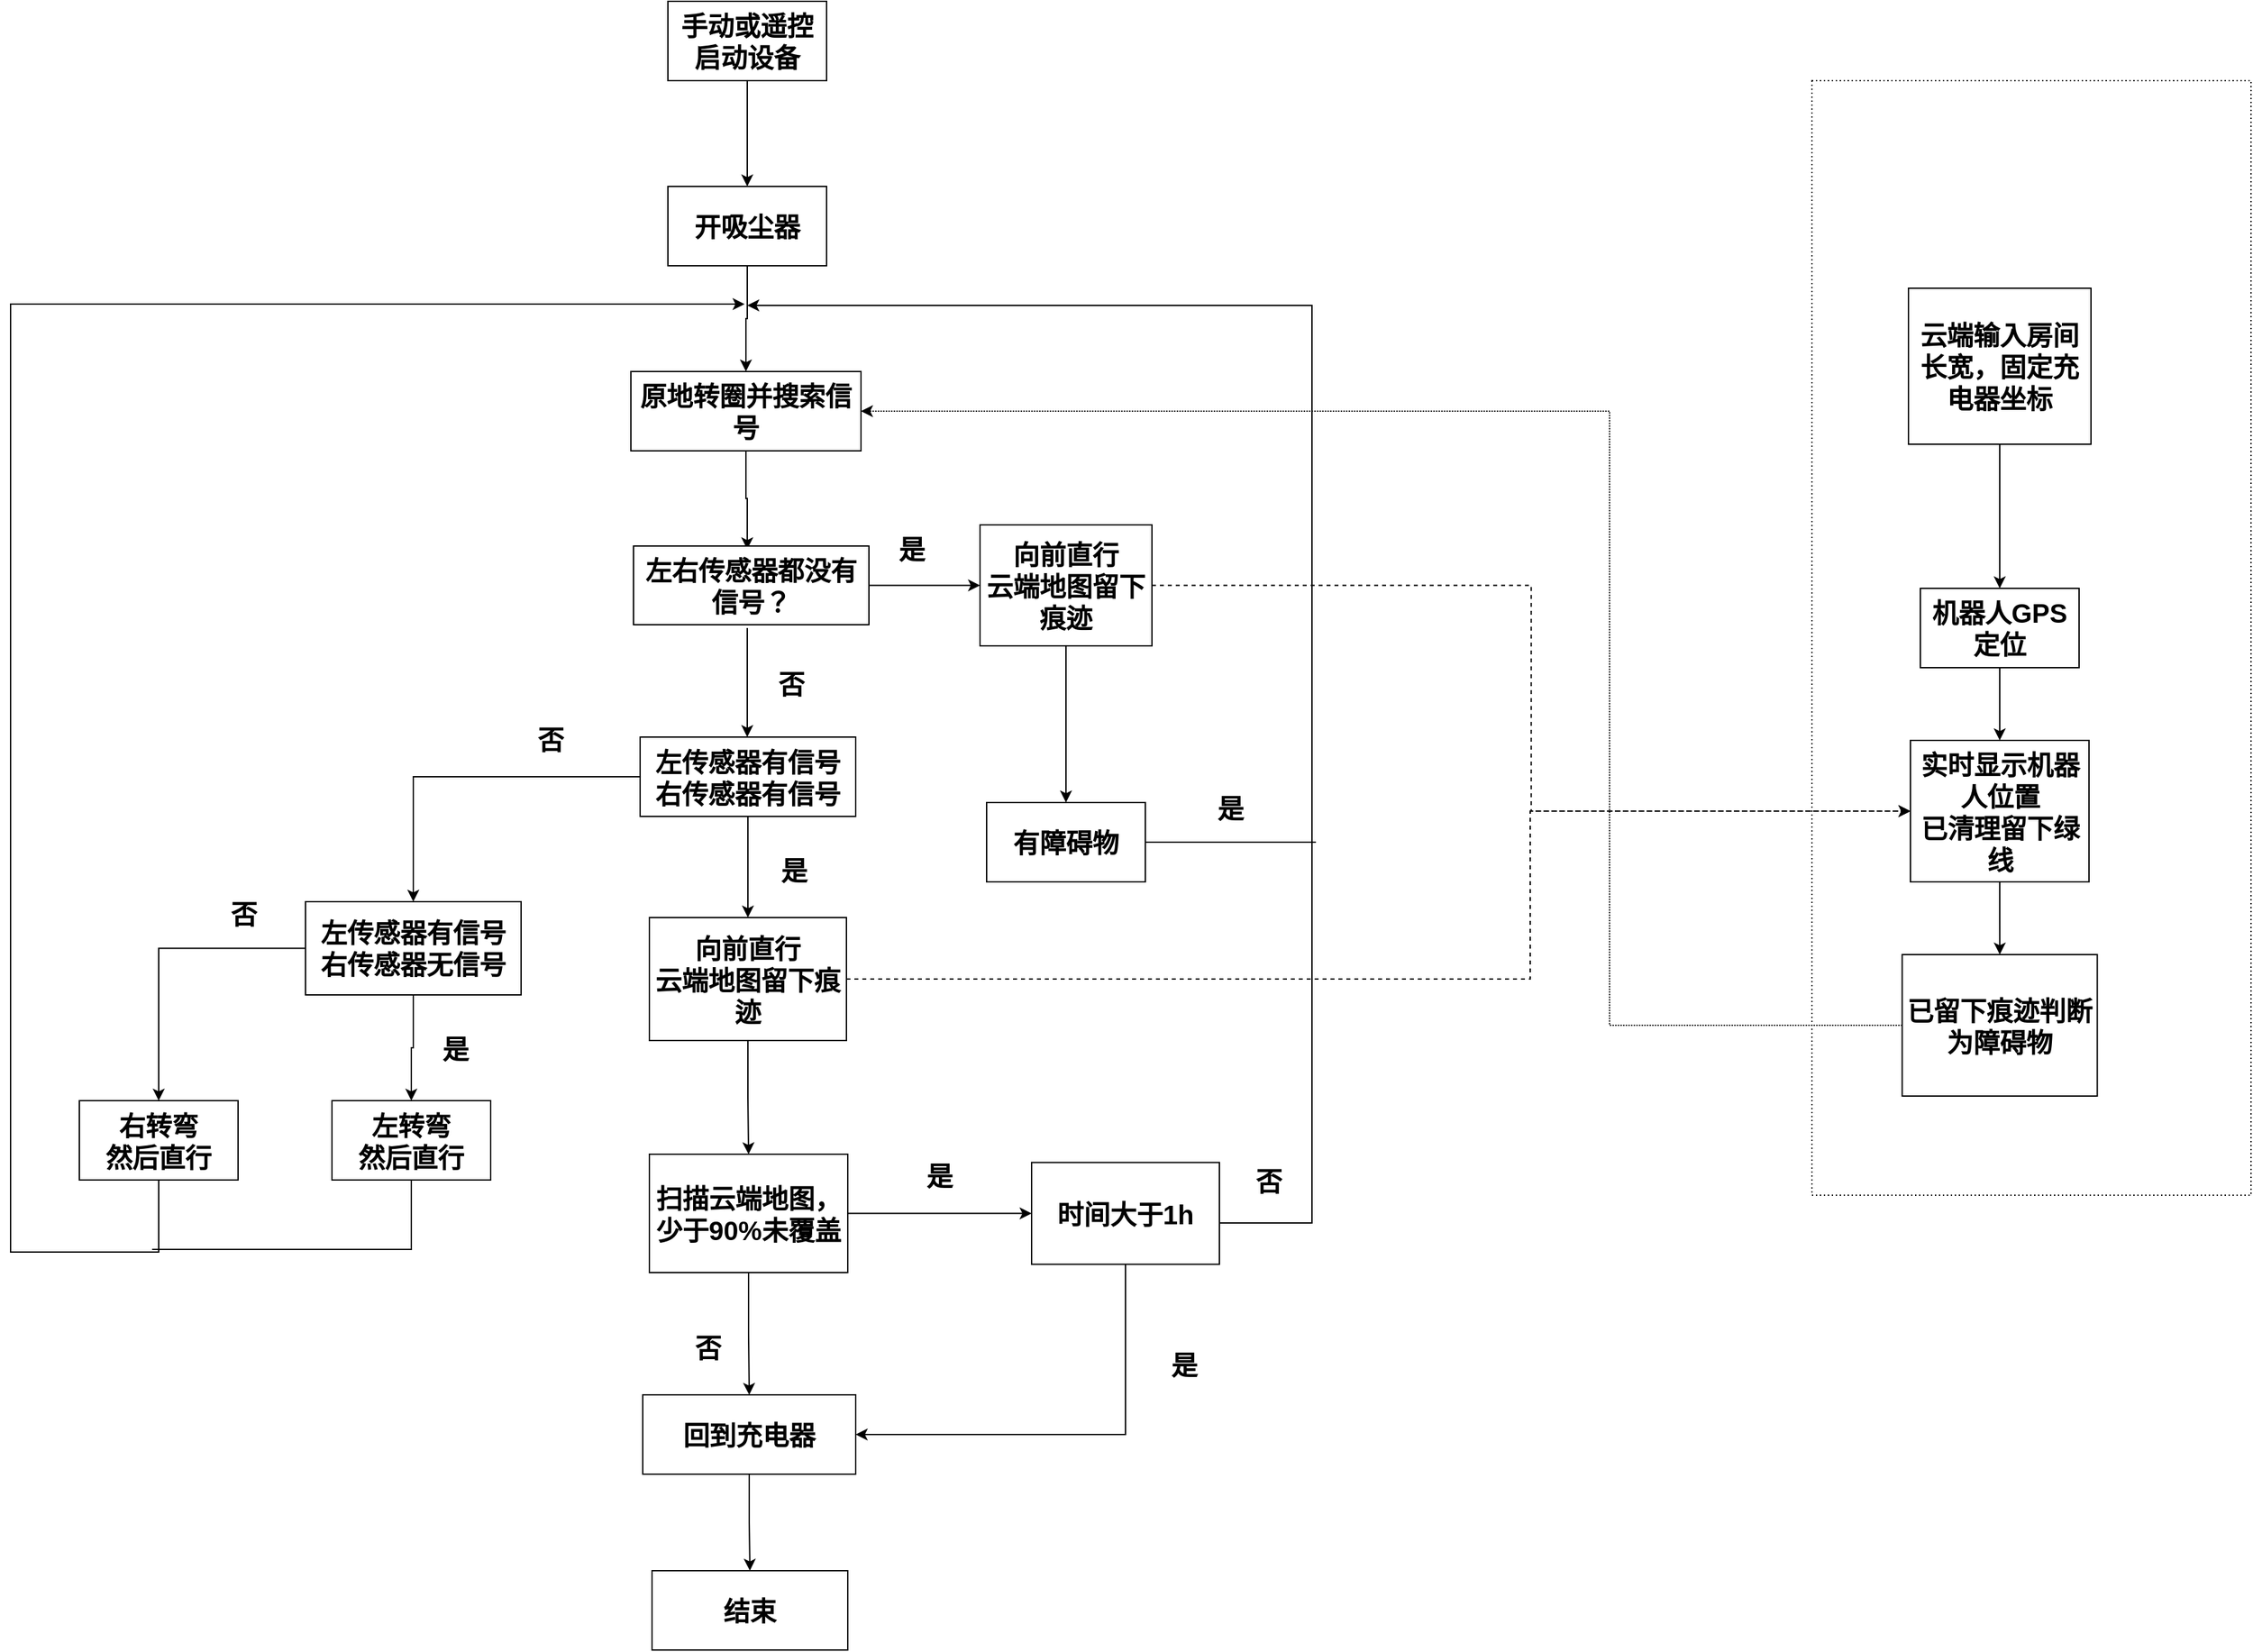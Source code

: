<mxfile version="18.0.3" type="github"><diagram id="b_JJNANUuuowT9wFK40Q" name="第 1 页"><mxGraphModel dx="3480" dy="1787" grid="0" gridSize="10" guides="1" tooltips="1" connect="1" arrows="1" fold="1" page="0" pageScale="1" pageWidth="827" pageHeight="1169" math="0" shadow="0"><root><mxCell id="0"/><mxCell id="1" parent="0"/><mxCell id="OZkQrfxWT69bYBuNycD5-3" value="" style="edgeStyle=orthogonalEdgeStyle;rounded=0;orthogonalLoop=1;jettySize=auto;html=1;fontSize=25;fontStyle=1" edge="1" parent="1" source="OZkQrfxWT69bYBuNycD5-1" target="OZkQrfxWT69bYBuNycD5-2"><mxGeometry relative="1" as="geometry"/></mxCell><mxCell id="OZkQrfxWT69bYBuNycD5-1" value="&lt;font style=&quot;font-size: 20px;&quot;&gt;手动或遥控启动设备&lt;/font&gt;" style="rounded=0;whiteSpace=wrap;html=1;fontFamily=Helvetica;fontSize=20;fontStyle=1" vertex="1" parent="1"><mxGeometry x="116" y="111" width="120" height="60" as="geometry"/></mxCell><mxCell id="OZkQrfxWT69bYBuNycD5-5" value="" style="edgeStyle=orthogonalEdgeStyle;rounded=0;orthogonalLoop=1;jettySize=auto;html=1;fontSize=20;fontStyle=1" edge="1" parent="1" source="OZkQrfxWT69bYBuNycD5-2" target="OZkQrfxWT69bYBuNycD5-4"><mxGeometry relative="1" as="geometry"/></mxCell><mxCell id="OZkQrfxWT69bYBuNycD5-2" value="&lt;font style=&quot;font-size: 20px;&quot;&gt;开吸尘器&lt;/font&gt;" style="whiteSpace=wrap;html=1;rounded=0;fontFamily=Helvetica;fontSize=20;fontStyle=1" vertex="1" parent="1"><mxGeometry x="116" y="251" width="120" height="60" as="geometry"/></mxCell><mxCell id="OZkQrfxWT69bYBuNycD5-7" value="" style="edgeStyle=orthogonalEdgeStyle;rounded=0;orthogonalLoop=1;jettySize=auto;html=1;fontSize=20;entryX=0.483;entryY=0.042;entryDx=0;entryDy=0;entryPerimeter=0;fontStyle=1" edge="1" parent="1" source="OZkQrfxWT69bYBuNycD5-4" target="OZkQrfxWT69bYBuNycD5-56"><mxGeometry relative="1" as="geometry"><mxPoint x="176" y="520.0" as="targetPoint"/></mxGeometry></mxCell><mxCell id="OZkQrfxWT69bYBuNycD5-4" value="原地转圈并搜索信号" style="whiteSpace=wrap;html=1;rounded=0;fontFamily=Helvetica;fontSize=20;fontStyle=1" vertex="1" parent="1"><mxGeometry x="88" y="391" width="174" height="60" as="geometry"/></mxCell><mxCell id="OZkQrfxWT69bYBuNycD5-9" value="" style="edgeStyle=orthogonalEdgeStyle;rounded=0;orthogonalLoop=1;jettySize=auto;html=1;fontSize=20;exitX=1;exitY=0.5;exitDx=0;exitDy=0;fontStyle=1" edge="1" parent="1" source="OZkQrfxWT69bYBuNycD5-56" target="OZkQrfxWT69bYBuNycD5-8"><mxGeometry relative="1" as="geometry"><mxPoint x="244.5" y="552.5" as="sourcePoint"/></mxGeometry></mxCell><mxCell id="OZkQrfxWT69bYBuNycD5-15" value="" style="edgeStyle=orthogonalEdgeStyle;rounded=0;orthogonalLoop=1;jettySize=auto;html=1;fontSize=20;fontStyle=1" edge="1" parent="1" target="OZkQrfxWT69bYBuNycD5-14"><mxGeometry relative="1" as="geometry"><mxPoint x="176.0" y="585" as="sourcePoint"/></mxGeometry></mxCell><mxCell id="OZkQrfxWT69bYBuNycD5-11" value="" style="edgeStyle=orthogonalEdgeStyle;rounded=0;orthogonalLoop=1;jettySize=auto;html=1;fontSize=20;fontStyle=1" edge="1" parent="1" source="OZkQrfxWT69bYBuNycD5-8" target="OZkQrfxWT69bYBuNycD5-10"><mxGeometry relative="1" as="geometry"/></mxCell><mxCell id="OZkQrfxWT69bYBuNycD5-78" style="edgeStyle=orthogonalEdgeStyle;rounded=0;orthogonalLoop=1;jettySize=auto;html=1;entryX=0;entryY=0.5;entryDx=0;entryDy=0;fontFamily=Helvetica;fontSize=20;dashed=1;" edge="1" parent="1" source="OZkQrfxWT69bYBuNycD5-8" target="OZkQrfxWT69bYBuNycD5-73"><mxGeometry relative="1" as="geometry"/></mxCell><mxCell id="OZkQrfxWT69bYBuNycD5-8" value="向前直行&lt;br&gt;云端地图留下痕迹" style="whiteSpace=wrap;html=1;rounded=0;fontFamily=Helvetica;fontSize=20;fontStyle=1" vertex="1" parent="1"><mxGeometry x="352" y="507" width="130" height="91.5" as="geometry"/></mxCell><mxCell id="OZkQrfxWT69bYBuNycD5-10" value="有障碍物" style="whiteSpace=wrap;html=1;rounded=0;fontFamily=Helvetica;fontSize=20;fontStyle=1" vertex="1" parent="1"><mxGeometry x="357" y="717" width="120" height="60" as="geometry"/></mxCell><mxCell id="OZkQrfxWT69bYBuNycD5-19" value="" style="edgeStyle=orthogonalEdgeStyle;rounded=0;orthogonalLoop=1;jettySize=auto;html=1;fontSize=20;fontStyle=1" edge="1" parent="1" source="OZkQrfxWT69bYBuNycD5-14" target="OZkQrfxWT69bYBuNycD5-18"><mxGeometry relative="1" as="geometry"/></mxCell><mxCell id="OZkQrfxWT69bYBuNycD5-29" value="" style="edgeStyle=orthogonalEdgeStyle;rounded=0;orthogonalLoop=1;jettySize=auto;html=1;fontSize=20;fontStyle=1" edge="1" parent="1" source="OZkQrfxWT69bYBuNycD5-14" target="OZkQrfxWT69bYBuNycD5-28"><mxGeometry relative="1" as="geometry"/></mxCell><mxCell id="OZkQrfxWT69bYBuNycD5-14" value="左传感器有信号&lt;br style=&quot;font-size: 20px;&quot;&gt;右传感器有信号" style="whiteSpace=wrap;html=1;rounded=0;fontFamily=Helvetica;fontSize=20;fontStyle=1" vertex="1" parent="1"><mxGeometry x="95" y="667.5" width="163" height="60" as="geometry"/></mxCell><mxCell id="OZkQrfxWT69bYBuNycD5-21" value="" style="edgeStyle=orthogonalEdgeStyle;rounded=0;orthogonalLoop=1;jettySize=auto;html=1;fontSize=20;fontStyle=1" edge="1" parent="1" source="OZkQrfxWT69bYBuNycD5-18" target="OZkQrfxWT69bYBuNycD5-20"><mxGeometry relative="1" as="geometry"/></mxCell><mxCell id="OZkQrfxWT69bYBuNycD5-77" style="edgeStyle=orthogonalEdgeStyle;rounded=0;orthogonalLoop=1;jettySize=auto;html=1;entryX=0;entryY=0.5;entryDx=0;entryDy=0;fontFamily=Helvetica;fontSize=20;strokeColor=default;dashed=1;" edge="1" parent="1" source="OZkQrfxWT69bYBuNycD5-18" target="OZkQrfxWT69bYBuNycD5-73"><mxGeometry relative="1" as="geometry"><Array as="points"><mxPoint x="768" y="851"/><mxPoint x="768" y="724"/></Array></mxGeometry></mxCell><mxCell id="OZkQrfxWT69bYBuNycD5-18" value="向前直行&lt;br&gt;云端地图留下痕迹" style="whiteSpace=wrap;html=1;rounded=0;fontFamily=Helvetica;fontSize=20;fontStyle=1" vertex="1" parent="1"><mxGeometry x="102" y="804" width="149" height="93" as="geometry"/></mxCell><mxCell id="OZkQrfxWT69bYBuNycD5-23" value="" style="edgeStyle=orthogonalEdgeStyle;rounded=0;orthogonalLoop=1;jettySize=auto;html=1;fontSize=20;fontStyle=1;entryX=0.5;entryY=0;entryDx=0;entryDy=0;" edge="1" parent="1" source="OZkQrfxWT69bYBuNycD5-20" target="OZkQrfxWT69bYBuNycD5-26"><mxGeometry relative="1" as="geometry"><mxPoint x="176" y="1087.5" as="targetPoint"/></mxGeometry></mxCell><mxCell id="OZkQrfxWT69bYBuNycD5-42" style="edgeStyle=orthogonalEdgeStyle;rounded=0;orthogonalLoop=1;jettySize=auto;html=1;fontSize=20;fontStyle=1;exitX=1;exitY=0.75;exitDx=0;exitDy=0;" edge="1" parent="1" source="OZkQrfxWT69bYBuNycD5-83"><mxGeometry relative="1" as="geometry"><mxPoint x="176" y="341" as="targetPoint"/><Array as="points"><mxPoint x="533" y="1035"/><mxPoint x="603" y="1035"/><mxPoint x="603" y="341"/></Array></mxGeometry></mxCell><mxCell id="OZkQrfxWT69bYBuNycD5-92" style="edgeStyle=orthogonalEdgeStyle;rounded=0;orthogonalLoop=1;jettySize=auto;html=1;entryX=0;entryY=0.5;entryDx=0;entryDy=0;fontFamily=Helvetica;fontSize=20;strokeColor=default;" edge="1" parent="1" source="OZkQrfxWT69bYBuNycD5-20" target="OZkQrfxWT69bYBuNycD5-83"><mxGeometry relative="1" as="geometry"/></mxCell><mxCell id="OZkQrfxWT69bYBuNycD5-20" value="扫描云端地图，少于90%未覆盖" style="whiteSpace=wrap;html=1;rounded=0;fontFamily=Helvetica;fontSize=20;fontStyle=1" vertex="1" parent="1"><mxGeometry x="102" y="983" width="150" height="89.5" as="geometry"/></mxCell><mxCell id="OZkQrfxWT69bYBuNycD5-68" value="" style="edgeStyle=orthogonalEdgeStyle;rounded=0;orthogonalLoop=1;jettySize=auto;html=1;fontFamily=Helvetica;fontSize=20;" edge="1" parent="1" source="OZkQrfxWT69bYBuNycD5-26" target="OZkQrfxWT69bYBuNycD5-67"><mxGeometry relative="1" as="geometry"/></mxCell><mxCell id="OZkQrfxWT69bYBuNycD5-26" value="回到充电器" style="whiteSpace=wrap;html=1;rounded=0;fontFamily=Helvetica;fontSize=20;fontStyle=1" vertex="1" parent="1"><mxGeometry x="97" y="1165" width="161" height="60" as="geometry"/></mxCell><mxCell id="OZkQrfxWT69bYBuNycD5-31" value="" style="edgeStyle=orthogonalEdgeStyle;rounded=0;orthogonalLoop=1;jettySize=auto;html=1;fontSize=20;fontStyle=1" edge="1" parent="1" source="OZkQrfxWT69bYBuNycD5-28" target="OZkQrfxWT69bYBuNycD5-30"><mxGeometry relative="1" as="geometry"/></mxCell><mxCell id="OZkQrfxWT69bYBuNycD5-38" style="edgeStyle=orthogonalEdgeStyle;rounded=0;orthogonalLoop=1;jettySize=auto;html=1;entryX=0.5;entryY=0;entryDx=0;entryDy=0;fontSize=20;fontStyle=1" edge="1" parent="1" source="OZkQrfxWT69bYBuNycD5-28" target="OZkQrfxWT69bYBuNycD5-36"><mxGeometry relative="1" as="geometry"/></mxCell><mxCell id="OZkQrfxWT69bYBuNycD5-28" value="左传感器有信号&lt;br style=&quot;font-size: 20px;&quot;&gt;右传感器无信号" style="whiteSpace=wrap;html=1;rounded=0;fontFamily=Helvetica;fontSize=20;fontStyle=1" vertex="1" parent="1"><mxGeometry x="-158" y="792" width="163" height="70.5" as="geometry"/></mxCell><mxCell id="OZkQrfxWT69bYBuNycD5-30" value="左转弯&lt;br style=&quot;font-size: 20px;&quot;&gt;然后直行" style="whiteSpace=wrap;html=1;rounded=0;fontFamily=Helvetica;fontSize=20;fontStyle=1" vertex="1" parent="1"><mxGeometry x="-138" y="942.5" width="120" height="60" as="geometry"/></mxCell><mxCell id="OZkQrfxWT69bYBuNycD5-39" style="edgeStyle=orthogonalEdgeStyle;rounded=0;orthogonalLoop=1;jettySize=auto;html=1;fontSize=20;fontStyle=1" edge="1" parent="1" source="OZkQrfxWT69bYBuNycD5-36"><mxGeometry relative="1" as="geometry"><mxPoint x="174" y="340" as="targetPoint"/><Array as="points"><mxPoint x="-269" y="1057"/><mxPoint x="-381" y="1057"/><mxPoint x="-381" y="340"/></Array></mxGeometry></mxCell><mxCell id="OZkQrfxWT69bYBuNycD5-36" value="右转弯&lt;br style=&quot;font-size: 20px;&quot;&gt;然后直行" style="whiteSpace=wrap;html=1;rounded=0;fontFamily=Helvetica;fontSize=20;fontStyle=1" vertex="1" parent="1"><mxGeometry x="-329" y="942.5" width="120" height="60" as="geometry"/></mxCell><mxCell id="OZkQrfxWT69bYBuNycD5-41" value="" style="endArrow=none;html=1;rounded=0;fontSize=20;exitX=0.5;exitY=1;exitDx=0;exitDy=0;fontStyle=1" edge="1" parent="1" source="OZkQrfxWT69bYBuNycD5-30"><mxGeometry width="50" height="50" relative="1" as="geometry"><mxPoint x="358" y="1106" as="sourcePoint"/><mxPoint x="-274" y="1055" as="targetPoint"/><Array as="points"><mxPoint x="-78" y="1055"/></Array></mxGeometry></mxCell><mxCell id="OZkQrfxWT69bYBuNycD5-43" value="" style="endArrow=none;html=1;rounded=0;fontSize=20;exitX=1;exitY=0.5;exitDx=0;exitDy=0;fontStyle=1" edge="1" parent="1" source="OZkQrfxWT69bYBuNycD5-10"><mxGeometry width="50" height="50" relative="1" as="geometry"><mxPoint x="358" y="920" as="sourcePoint"/><mxPoint x="606" y="747" as="targetPoint"/></mxGeometry></mxCell><mxCell id="OZkQrfxWT69bYBuNycD5-45" value="否" style="rounded=0;whiteSpace=wrap;html=1;fontSize=20;strokeColor=none;fontStyle=1" vertex="1" parent="1"><mxGeometry x="183" y="603" width="53" height="47" as="geometry"/></mxCell><mxCell id="OZkQrfxWT69bYBuNycD5-46" value="是" style="rounded=0;whiteSpace=wrap;html=1;fontSize=20;strokeColor=none;fontStyle=1" vertex="1" parent="1"><mxGeometry x="274" y="501" width="53" height="47" as="geometry"/></mxCell><mxCell id="OZkQrfxWT69bYBuNycD5-47" value="是" style="rounded=0;whiteSpace=wrap;html=1;fontSize=20;strokeColor=none;fontStyle=1" vertex="1" parent="1"><mxGeometry x="185" y="744" width="53" height="47" as="geometry"/></mxCell><mxCell id="OZkQrfxWT69bYBuNycD5-50" value="是" style="rounded=0;whiteSpace=wrap;html=1;fontSize=20;strokeColor=none;fontStyle=1" vertex="1" parent="1"><mxGeometry x="-71" y="879" width="53" height="47" as="geometry"/></mxCell><mxCell id="OZkQrfxWT69bYBuNycD5-51" value="是" style="rounded=0;whiteSpace=wrap;html=1;fontSize=20;strokeColor=none;fontStyle=1" vertex="1" parent="1"><mxGeometry x="515" y="697" width="53" height="47" as="geometry"/></mxCell><mxCell id="OZkQrfxWT69bYBuNycD5-53" value="否" style="rounded=0;whiteSpace=wrap;html=1;fontSize=20;strokeColor=none;fontStyle=1" vertex="1" parent="1"><mxGeometry x="1" y="645" width="53" height="47" as="geometry"/></mxCell><mxCell id="OZkQrfxWT69bYBuNycD5-54" value="否" style="rounded=0;whiteSpace=wrap;html=1;fontSize=20;strokeColor=none;fontStyle=1" vertex="1" parent="1"><mxGeometry x="-231" y="777" width="53" height="47" as="geometry"/></mxCell><mxCell id="OZkQrfxWT69bYBuNycD5-56" value="左右传感器都没有信号？" style="rounded=0;whiteSpace=wrap;html=1;fontFamily=Helvetica;fontSize=20;fontStyle=1" vertex="1" parent="1"><mxGeometry x="90" y="523" width="178" height="59.5" as="geometry"/></mxCell><mxCell id="OZkQrfxWT69bYBuNycD5-63" value="是" style="rounded=0;whiteSpace=wrap;html=1;fontSize=20;strokeColor=none;fontStyle=1" vertex="1" parent="1"><mxGeometry x="295" y="975" width="53" height="47" as="geometry"/></mxCell><mxCell id="OZkQrfxWT69bYBuNycD5-65" value="否" style="rounded=0;whiteSpace=wrap;html=1;fontSize=20;strokeColor=none;fontStyle=1" vertex="1" parent="1"><mxGeometry x="120" y="1105" width="53" height="47" as="geometry"/></mxCell><mxCell id="OZkQrfxWT69bYBuNycD5-67" value="结束" style="whiteSpace=wrap;html=1;fontSize=20;rounded=0;fontStyle=1;" vertex="1" parent="1"><mxGeometry x="104" y="1298" width="148" height="60" as="geometry"/></mxCell><mxCell id="OZkQrfxWT69bYBuNycD5-72" value="" style="edgeStyle=orthogonalEdgeStyle;rounded=0;orthogonalLoop=1;jettySize=auto;html=1;fontFamily=Helvetica;fontSize=20;" edge="1" parent="1" source="OZkQrfxWT69bYBuNycD5-70" target="OZkQrfxWT69bYBuNycD5-71"><mxGeometry relative="1" as="geometry"/></mxCell><mxCell id="OZkQrfxWT69bYBuNycD5-70" value="&lt;b&gt;云端输入房间长宽，固定充电器坐标&lt;/b&gt;" style="rounded=0;whiteSpace=wrap;html=1;fontFamily=Helvetica;fontSize=20;" vertex="1" parent="1"><mxGeometry x="1054" y="328" width="138" height="118" as="geometry"/></mxCell><mxCell id="OZkQrfxWT69bYBuNycD5-74" value="" style="edgeStyle=orthogonalEdgeStyle;rounded=0;orthogonalLoop=1;jettySize=auto;html=1;fontFamily=Helvetica;fontSize=20;" edge="1" parent="1" source="OZkQrfxWT69bYBuNycD5-71" target="OZkQrfxWT69bYBuNycD5-73"><mxGeometry relative="1" as="geometry"/></mxCell><mxCell id="OZkQrfxWT69bYBuNycD5-71" value="&lt;b&gt;机器人GPS定位&lt;/b&gt;" style="whiteSpace=wrap;html=1;fontSize=20;rounded=0;" vertex="1" parent="1"><mxGeometry x="1063" y="555" width="120" height="60" as="geometry"/></mxCell><mxCell id="OZkQrfxWT69bYBuNycD5-81" value="" style="edgeStyle=orthogonalEdgeStyle;rounded=0;orthogonalLoop=1;jettySize=auto;html=1;fontFamily=Helvetica;fontSize=20;strokeColor=default;" edge="1" parent="1" source="OZkQrfxWT69bYBuNycD5-73" target="OZkQrfxWT69bYBuNycD5-80"><mxGeometry relative="1" as="geometry"/></mxCell><mxCell id="OZkQrfxWT69bYBuNycD5-73" value="&lt;b style=&quot;&quot;&gt;实时显示机器人位置&lt;br&gt;已清理留下绿线&lt;br&gt;&lt;/b&gt;" style="whiteSpace=wrap;html=1;fontSize=20;rounded=0;" vertex="1" parent="1"><mxGeometry x="1055.5" y="670" width="135" height="107" as="geometry"/></mxCell><mxCell id="OZkQrfxWT69bYBuNycD5-79" value="" style="rounded=0;whiteSpace=wrap;html=1;fontFamily=Helvetica;fontSize=20;fillColor=none;dashed=1;dashPattern=1 2;" vertex="1" parent="1"><mxGeometry x="981" y="171" width="332" height="843" as="geometry"/></mxCell><mxCell id="OZkQrfxWT69bYBuNycD5-82" style="edgeStyle=orthogonalEdgeStyle;rounded=0;orthogonalLoop=1;jettySize=auto;html=1;entryX=1;entryY=0.5;entryDx=0;entryDy=0;fontFamily=Helvetica;fontSize=20;strokeColor=default;dashed=1;dashPattern=1 1;" edge="1" parent="1" source="OZkQrfxWT69bYBuNycD5-80" target="OZkQrfxWT69bYBuNycD5-4"><mxGeometry relative="1" as="geometry"><Array as="points"><mxPoint x="828" y="886"/><mxPoint x="828" y="421"/></Array></mxGeometry></mxCell><mxCell id="OZkQrfxWT69bYBuNycD5-80" value="已留下痕迹判断为障碍物" style="whiteSpace=wrap;html=1;fontSize=20;rounded=0;fontStyle=1" vertex="1" parent="1"><mxGeometry x="1049.25" y="832" width="147.5" height="107" as="geometry"/></mxCell><mxCell id="OZkQrfxWT69bYBuNycD5-83" value="&lt;b&gt;时间大于1h&lt;/b&gt;" style="rounded=0;whiteSpace=wrap;html=1;fontFamily=Helvetica;fontSize=20;fillColor=none;" vertex="1" parent="1"><mxGeometry x="391" y="989.25" width="142" height="77" as="geometry"/></mxCell><mxCell id="OZkQrfxWT69bYBuNycD5-86" value="" style="endArrow=classic;html=1;rounded=0;fontFamily=Helvetica;fontSize=20;strokeColor=default;exitX=0.5;exitY=1;exitDx=0;exitDy=0;entryX=1;entryY=0.5;entryDx=0;entryDy=0;" edge="1" parent="1" source="OZkQrfxWT69bYBuNycD5-83" target="OZkQrfxWT69bYBuNycD5-26"><mxGeometry width="50" height="50" relative="1" as="geometry"><mxPoint x="396" y="1175" as="sourcePoint"/><mxPoint x="181" y="1125" as="targetPoint"/><Array as="points"><mxPoint x="462" y="1195"/></Array></mxGeometry></mxCell><mxCell id="OZkQrfxWT69bYBuNycD5-93" value="是" style="rounded=0;whiteSpace=wrap;html=1;fontSize=20;strokeColor=none;fontStyle=1" vertex="1" parent="1"><mxGeometry x="480" y="1118" width="53" height="47" as="geometry"/></mxCell><mxCell id="OZkQrfxWT69bYBuNycD5-94" value="否" style="rounded=0;whiteSpace=wrap;html=1;fontSize=20;strokeColor=none;fontStyle=1" vertex="1" parent="1"><mxGeometry x="544" y="979" width="53" height="47" as="geometry"/></mxCell></root></mxGraphModel></diagram></mxfile>